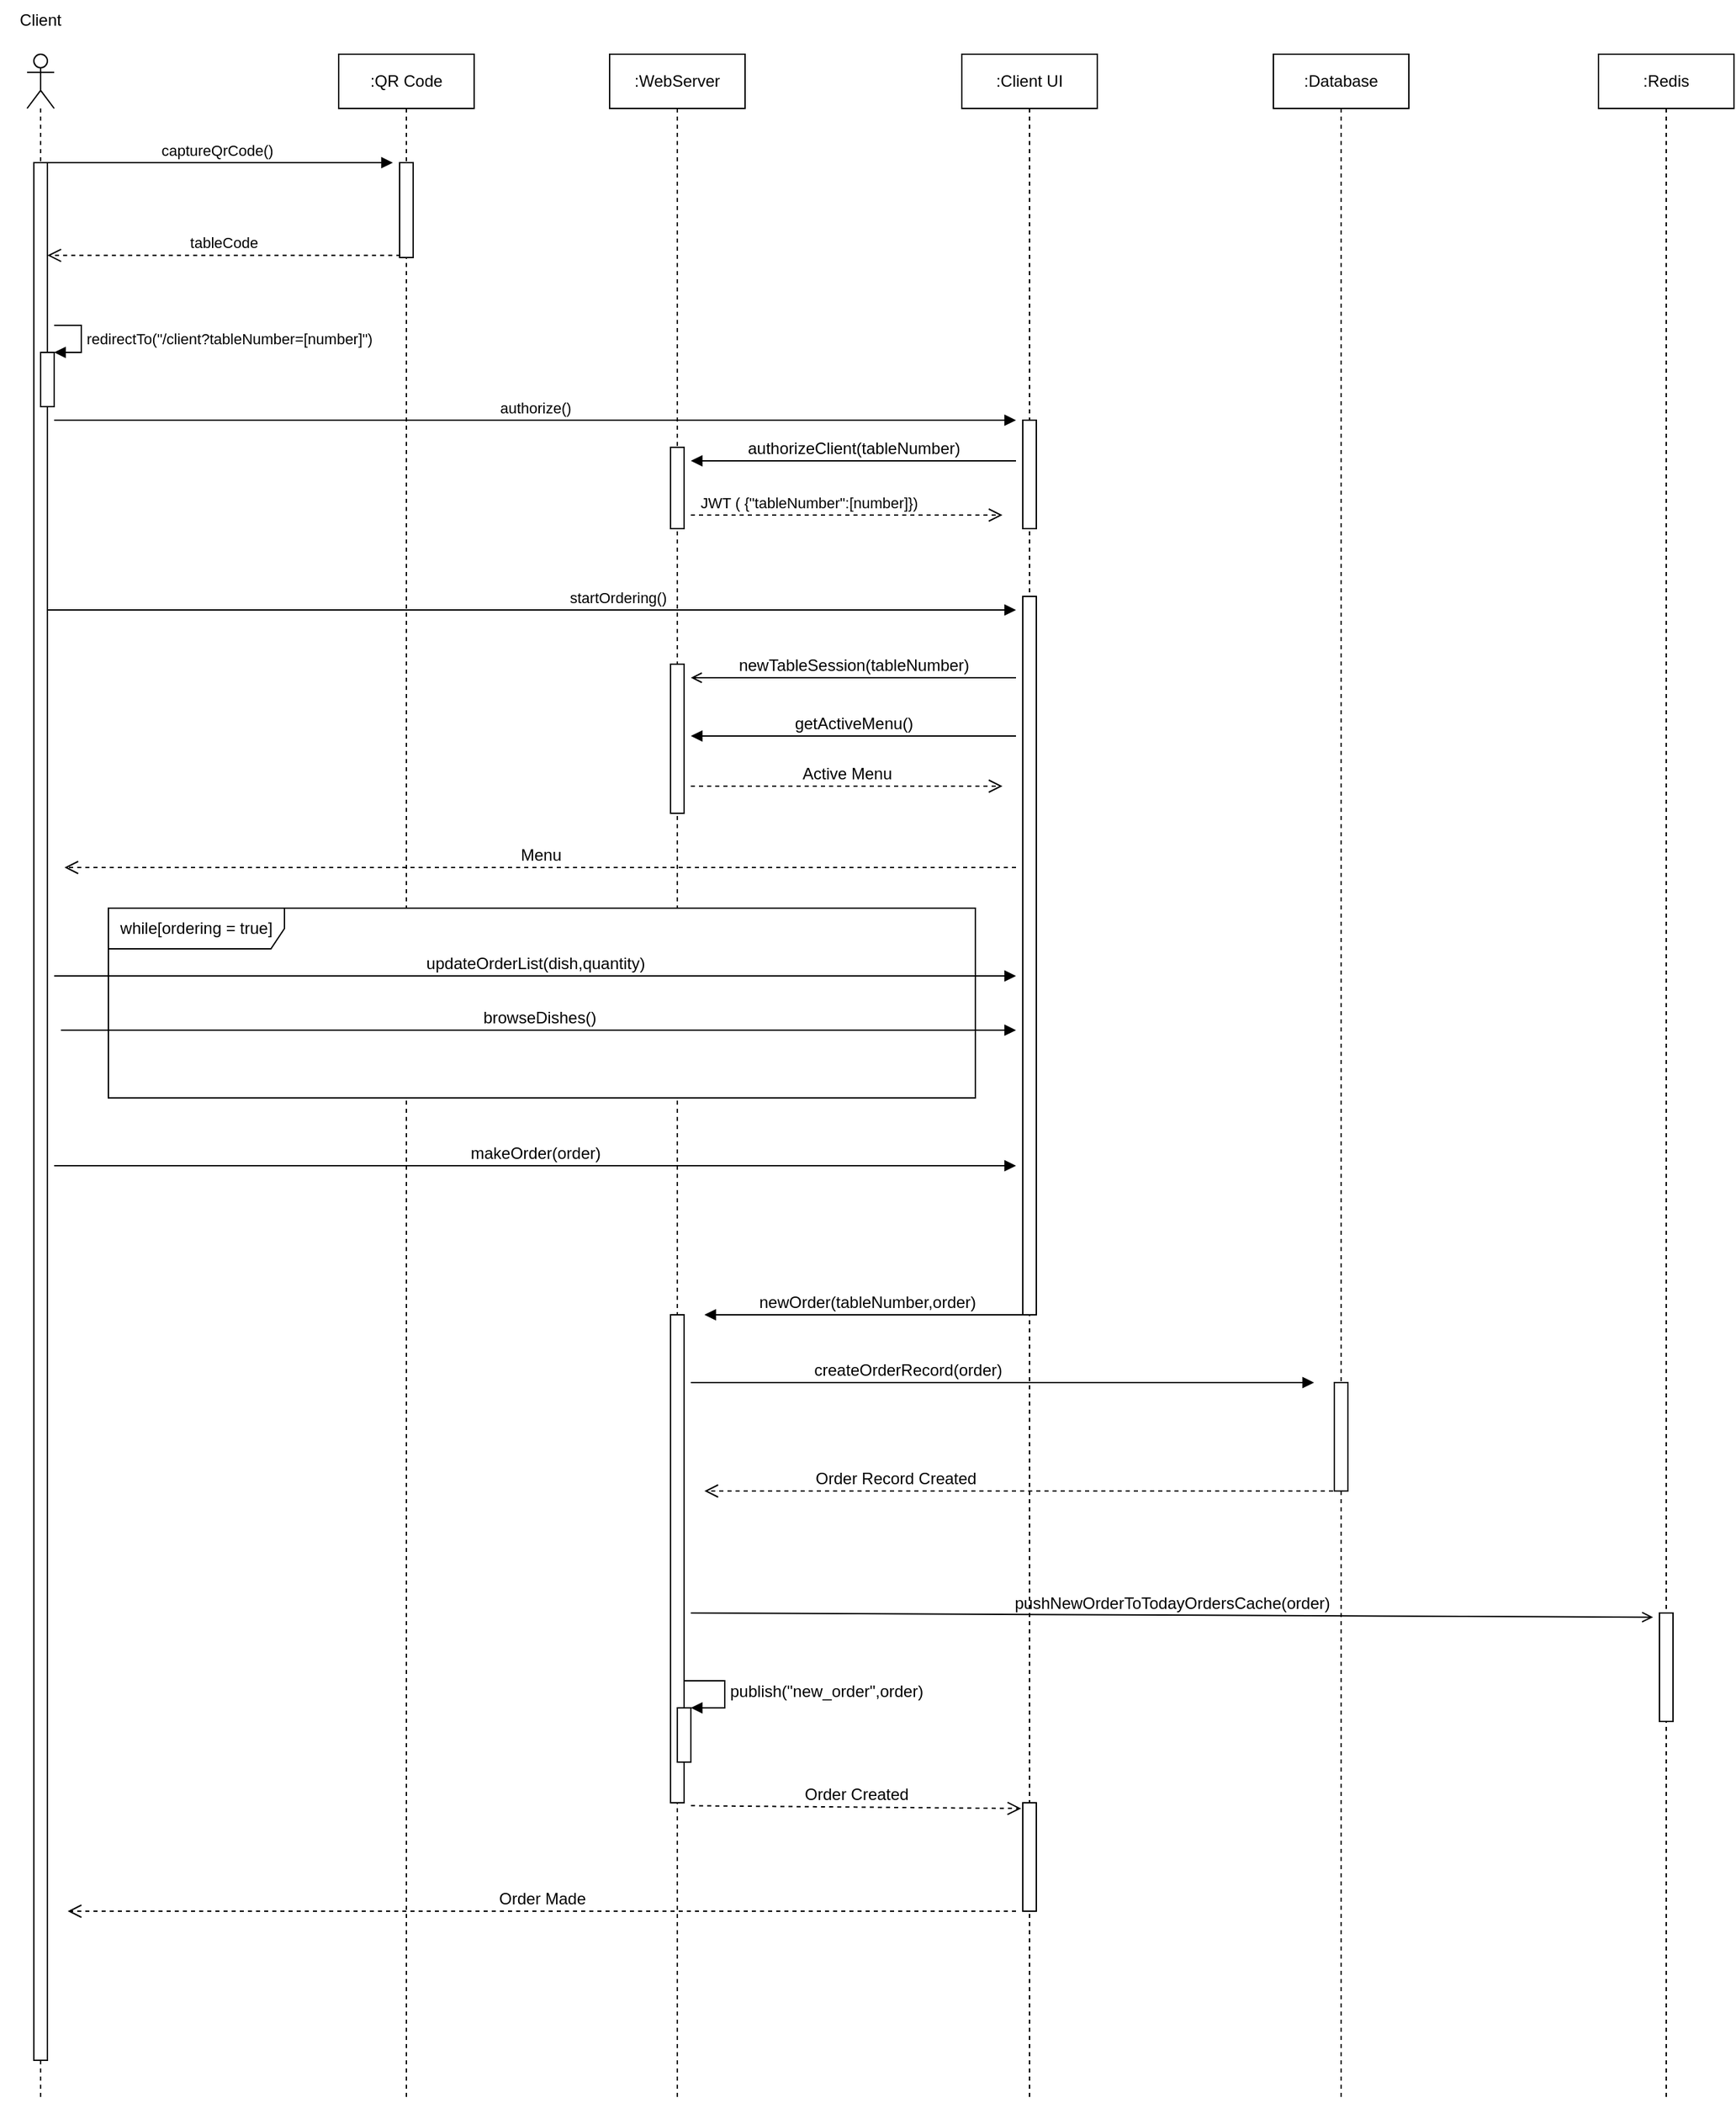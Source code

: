 <mxfile version="20.3.0" type="device"><diagram id="vRsM_vqW4LkKu7tSA33G" name="Page-1"><mxGraphModel dx="1036" dy="641" grid="1" gridSize="10" guides="1" tooltips="1" connect="1" arrows="1" fold="1" page="1" pageScale="1" pageWidth="850" pageHeight="1100" math="0" shadow="0"><root><mxCell id="0"/><mxCell id="1" parent="0"/><mxCell id="ASuXiXmmV96wiCDshF3Q-1" value="" style="shape=umlLifeline;participant=umlActor;perimeter=lifelinePerimeter;whiteSpace=wrap;html=1;container=1;collapsible=0;recursiveResize=0;verticalAlign=top;spacingTop=36;outlineConnect=0;" parent="1" vertex="1"><mxGeometry x="210" y="130" width="20" height="1510" as="geometry"/></mxCell><mxCell id="ASuXiXmmV96wiCDshF3Q-4" value="" style="html=1;points=[];perimeter=orthogonalPerimeter;" parent="ASuXiXmmV96wiCDshF3Q-1" vertex="1"><mxGeometry x="5" y="80" width="10" height="1400" as="geometry"/></mxCell><mxCell id="ASuXiXmmV96wiCDshF3Q-6" value="captureQrCode()" style="html=1;verticalAlign=bottom;endArrow=block;rounded=0;" parent="ASuXiXmmV96wiCDshF3Q-1" edge="1"><mxGeometry width="80" relative="1" as="geometry"><mxPoint x="10" y="80" as="sourcePoint"/><mxPoint x="270" y="80" as="targetPoint"/></mxGeometry></mxCell><mxCell id="JxbaBIXxSp-e7_E6fYEV-5" value="authorize()" style="html=1;verticalAlign=bottom;endArrow=block;rounded=0;" parent="ASuXiXmmV96wiCDshF3Q-1" edge="1"><mxGeometry width="80" relative="1" as="geometry"><mxPoint x="20" y="270" as="sourcePoint"/><mxPoint x="730" y="270" as="targetPoint"/><mxPoint as="offset"/></mxGeometry></mxCell><mxCell id="NrZV8LB5Uz55Uojn4x-s-2" value="" style="html=1;points=[];perimeter=orthogonalPerimeter;" vertex="1" parent="ASuXiXmmV96wiCDshF3Q-1"><mxGeometry x="10" y="220" width="10" height="40" as="geometry"/></mxCell><mxCell id="NrZV8LB5Uz55Uojn4x-s-3" value="redirectTo(&quot;/client?tableNumber=[number]&quot;)" style="edgeStyle=orthogonalEdgeStyle;html=1;align=left;spacingLeft=2;endArrow=block;rounded=0;entryX=1;entryY=0;" edge="1" target="NrZV8LB5Uz55Uojn4x-s-2" parent="ASuXiXmmV96wiCDshF3Q-1"><mxGeometry relative="1" as="geometry"><mxPoint x="20" y="200" as="sourcePoint"/><Array as="points"><mxPoint x="40" y="200"/></Array></mxGeometry></mxCell><mxCell id="ASuXiXmmV96wiCDshF3Q-2" value="Client" style="text;html=1;strokeColor=none;fillColor=none;align=center;verticalAlign=middle;whiteSpace=wrap;rounded=0;" parent="1" vertex="1"><mxGeometry x="190" y="90" width="60" height="30" as="geometry"/></mxCell><mxCell id="ASuXiXmmV96wiCDshF3Q-3" value=":QR Code" style="shape=umlLifeline;perimeter=lifelinePerimeter;whiteSpace=wrap;html=1;container=1;collapsible=0;recursiveResize=0;outlineConnect=0;" parent="1" vertex="1"><mxGeometry x="440" y="130" width="100" height="1510" as="geometry"/></mxCell><mxCell id="ASuXiXmmV96wiCDshF3Q-5" value="" style="html=1;points=[];perimeter=orthogonalPerimeter;" parent="ASuXiXmmV96wiCDshF3Q-3" vertex="1"><mxGeometry x="45" y="80" width="10" height="70" as="geometry"/></mxCell><mxCell id="ASuXiXmmV96wiCDshF3Q-20" value="tableCode" style="html=1;verticalAlign=bottom;endArrow=open;dashed=1;endSize=8;rounded=0;exitX=0.06;exitY=0.977;exitDx=0;exitDy=0;exitPerimeter=0;" parent="1" source="ASuXiXmmV96wiCDshF3Q-5" target="ASuXiXmmV96wiCDshF3Q-4" edge="1"><mxGeometry relative="1" as="geometry"><mxPoint x="410" y="280" as="sourcePoint"/><mxPoint x="240" y="280" as="targetPoint"/></mxGeometry></mxCell><mxCell id="JxbaBIXxSp-e7_E6fYEV-3" value=":WebServer" style="shape=umlLifeline;perimeter=lifelinePerimeter;whiteSpace=wrap;html=1;container=1;collapsible=0;recursiveResize=0;outlineConnect=0;" parent="1" vertex="1"><mxGeometry x="640" y="130" width="100" height="1510" as="geometry"/></mxCell><mxCell id="JxbaBIXxSp-e7_E6fYEV-12" value="" style="html=1;points=[];perimeter=orthogonalPerimeter;" parent="JxbaBIXxSp-e7_E6fYEV-3" vertex="1"><mxGeometry x="45" y="450" width="10" height="110" as="geometry"/></mxCell><mxCell id="JxbaBIXxSp-e7_E6fYEV-16" value="" style="html=1;points=[];perimeter=orthogonalPerimeter;fontSize=12;" parent="JxbaBIXxSp-e7_E6fYEV-3" vertex="1"><mxGeometry x="45" y="290" width="10" height="60" as="geometry"/></mxCell><mxCell id="JxbaBIXxSp-e7_E6fYEV-23" value="makeOrder(order)" style="html=1;verticalAlign=bottom;endArrow=block;rounded=0;fontSize=12;" parent="JxbaBIXxSp-e7_E6fYEV-3" edge="1"><mxGeometry width="80" relative="1" as="geometry"><mxPoint x="-410" y="820" as="sourcePoint"/><mxPoint x="300" y="820" as="targetPoint"/></mxGeometry></mxCell><mxCell id="JxbaBIXxSp-e7_E6fYEV-26" value="" style="html=1;points=[];perimeter=orthogonalPerimeter;" parent="JxbaBIXxSp-e7_E6fYEV-3" vertex="1"><mxGeometry x="45" y="930" width="10" height="360" as="geometry"/></mxCell><mxCell id="JxbaBIXxSp-e7_E6fYEV-34" value="createOrderRecord(order)" style="html=1;verticalAlign=bottom;endArrow=block;rounded=0;fontSize=12;" parent="JxbaBIXxSp-e7_E6fYEV-3" edge="1"><mxGeometry x="-0.304" width="80" relative="1" as="geometry"><mxPoint x="60" y="980" as="sourcePoint"/><mxPoint x="520" y="980" as="targetPoint"/><mxPoint as="offset"/></mxGeometry></mxCell><mxCell id="JxbaBIXxSp-e7_E6fYEV-40" value="pushNewOrderToTodayOrdersCache(order)" style="html=1;verticalAlign=bottom;endArrow=open;rounded=0;fontSize=12;entryX=-0.471;entryY=0.039;entryDx=0;entryDy=0;entryPerimeter=0;endFill=0;" parent="JxbaBIXxSp-e7_E6fYEV-3" target="JxbaBIXxSp-e7_E6fYEV-39" edge="1"><mxGeometry width="80" relative="1" as="geometry"><mxPoint x="60" y="1150" as="sourcePoint"/><mxPoint x="130" y="1150" as="targetPoint"/></mxGeometry></mxCell><mxCell id="JxbaBIXxSp-e7_E6fYEV-42" value="" style="html=1;points=[];perimeter=orthogonalPerimeter;fontSize=12;fillColor=#FFFFFF;" parent="JxbaBIXxSp-e7_E6fYEV-3" vertex="1"><mxGeometry x="50" y="1220" width="10" height="40" as="geometry"/></mxCell><mxCell id="JxbaBIXxSp-e7_E6fYEV-43" value="publish(&quot;new_order&quot;,order)" style="edgeStyle=orthogonalEdgeStyle;html=1;align=left;spacingLeft=2;endArrow=block;rounded=0;entryX=1;entryY=0;fontSize=12;" parent="JxbaBIXxSp-e7_E6fYEV-3" target="JxbaBIXxSp-e7_E6fYEV-42" edge="1"><mxGeometry relative="1" as="geometry"><mxPoint x="55" y="1200" as="sourcePoint"/><Array as="points"><mxPoint x="85" y="1200"/></Array></mxGeometry></mxCell><mxCell id="JxbaBIXxSp-e7_E6fYEV-6" value="JWT ( {&quot;tableNumber&quot;:[number]})" style="html=1;verticalAlign=bottom;endArrow=open;dashed=1;endSize=8;rounded=0;" parent="1" edge="1"><mxGeometry x="-0.25" relative="1" as="geometry"><mxPoint x="700" y="470" as="sourcePoint"/><mxPoint x="930" y="470" as="targetPoint"/><mxPoint as="offset"/></mxGeometry></mxCell><mxCell id="JxbaBIXxSp-e7_E6fYEV-7" value=":Client UI" style="shape=umlLifeline;perimeter=lifelinePerimeter;whiteSpace=wrap;html=1;container=1;collapsible=0;recursiveResize=0;outlineConnect=0;" parent="1" vertex="1"><mxGeometry x="900" y="130" width="100" height="1510" as="geometry"/></mxCell><mxCell id="JxbaBIXxSp-e7_E6fYEV-8" value="" style="html=1;points=[];perimeter=orthogonalPerimeter;" parent="JxbaBIXxSp-e7_E6fYEV-7" vertex="1"><mxGeometry x="45" y="400" width="10" height="530" as="geometry"/></mxCell><mxCell id="JxbaBIXxSp-e7_E6fYEV-4" value="" style="html=1;points=[];perimeter=orthogonalPerimeter;" parent="JxbaBIXxSp-e7_E6fYEV-7" vertex="1"><mxGeometry x="45" y="270" width="10" height="80" as="geometry"/></mxCell><mxCell id="JxbaBIXxSp-e7_E6fYEV-45" value="" style="html=1;points=[];perimeter=orthogonalPerimeter;fontSize=12;fillColor=#FFFFFF;" parent="JxbaBIXxSp-e7_E6fYEV-7" vertex="1"><mxGeometry x="45" y="1290" width="10" height="80" as="geometry"/></mxCell><mxCell id="JxbaBIXxSp-e7_E6fYEV-10" value="startOrdering()" style="html=1;verticalAlign=bottom;endArrow=block;rounded=0;" parent="1" edge="1"><mxGeometry x="0.176" width="80" relative="1" as="geometry"><mxPoint x="225" y="540" as="sourcePoint"/><mxPoint x="940" y="540" as="targetPoint"/><mxPoint as="offset"/></mxGeometry></mxCell><mxCell id="JxbaBIXxSp-e7_E6fYEV-14" value="newTableSession(tableNumber)" style="html=1;verticalAlign=bottom;endArrow=open;rounded=0;fontSize=12;endFill=0;" parent="1" edge="1"><mxGeometry width="80" relative="1" as="geometry"><mxPoint x="940" y="590" as="sourcePoint"/><mxPoint x="700" y="590" as="targetPoint"/></mxGeometry></mxCell><mxCell id="JxbaBIXxSp-e7_E6fYEV-15" value="authorizeClient(tableNumber)" style="html=1;verticalAlign=bottom;endArrow=block;rounded=0;fontSize=12;" parent="1" edge="1"><mxGeometry width="80" relative="1" as="geometry"><mxPoint x="940" y="430" as="sourcePoint"/><mxPoint x="700" y="430" as="targetPoint"/><Array as="points"><mxPoint x="800" y="430"/></Array></mxGeometry></mxCell><mxCell id="JxbaBIXxSp-e7_E6fYEV-17" value="getActiveMenu()" style="html=1;verticalAlign=bottom;endArrow=block;rounded=0;fontSize=12;" parent="1" edge="1"><mxGeometry width="80" relative="1" as="geometry"><mxPoint x="940" y="633" as="sourcePoint"/><mxPoint x="700" y="633" as="targetPoint"/></mxGeometry></mxCell><mxCell id="JxbaBIXxSp-e7_E6fYEV-18" value="Active Menu" style="html=1;verticalAlign=bottom;endArrow=open;dashed=1;endSize=8;rounded=0;fontSize=12;" parent="1" edge="1"><mxGeometry relative="1" as="geometry"><mxPoint x="700" y="670" as="sourcePoint"/><mxPoint x="930" y="670" as="targetPoint"/></mxGeometry></mxCell><mxCell id="JxbaBIXxSp-e7_E6fYEV-19" value="Menu" style="html=1;verticalAlign=bottom;endArrow=open;dashed=1;endSize=8;rounded=0;fontSize=12;" parent="1" edge="1"><mxGeometry relative="1" as="geometry"><mxPoint x="940" y="730" as="sourcePoint"/><mxPoint x="237.6" y="730" as="targetPoint"/></mxGeometry></mxCell><mxCell id="JxbaBIXxSp-e7_E6fYEV-20" value="while[ordering = true]" style="shape=umlFrame;whiteSpace=wrap;html=1;fontSize=12;swimlaneFillColor=#FFFFFF;width=130;height=30;" parent="1" vertex="1"><mxGeometry x="270" y="760" width="640" height="140" as="geometry"/></mxCell><mxCell id="JxbaBIXxSp-e7_E6fYEV-21" value="updateOrderList(dish,quantity)" style="html=1;verticalAlign=bottom;endArrow=block;rounded=0;fontSize=12;" parent="1" edge="1"><mxGeometry width="80" relative="1" as="geometry"><mxPoint x="230" y="810" as="sourcePoint"/><mxPoint x="940" y="810" as="targetPoint"/></mxGeometry></mxCell><mxCell id="JxbaBIXxSp-e7_E6fYEV-22" value="browseDishes()" style="html=1;verticalAlign=bottom;endArrow=block;rounded=0;fontSize=12;" parent="1" edge="1"><mxGeometry width="80" relative="1" as="geometry"><mxPoint x="235" y="850" as="sourcePoint"/><mxPoint x="940" y="850" as="targetPoint"/></mxGeometry></mxCell><mxCell id="JxbaBIXxSp-e7_E6fYEV-28" value="newOrder(tableNumber,order)" style="html=1;verticalAlign=bottom;endArrow=block;rounded=0;fontSize=12;" parent="1" source="JxbaBIXxSp-e7_E6fYEV-7" edge="1"><mxGeometry width="80" relative="1" as="geometry"><mxPoint x="770" y="1060" as="sourcePoint"/><mxPoint x="710" y="1060" as="targetPoint"/></mxGeometry></mxCell><mxCell id="JxbaBIXxSp-e7_E6fYEV-29" value=":Database" style="shape=umlLifeline;perimeter=lifelinePerimeter;whiteSpace=wrap;html=1;container=1;collapsible=0;recursiveResize=0;outlineConnect=0;" parent="1" vertex="1"><mxGeometry x="1130" y="130" width="100" height="1510" as="geometry"/></mxCell><mxCell id="JxbaBIXxSp-e7_E6fYEV-35" value="" style="html=1;points=[];perimeter=orthogonalPerimeter;" parent="JxbaBIXxSp-e7_E6fYEV-29" vertex="1"><mxGeometry x="45" y="980" width="10" height="80" as="geometry"/></mxCell><mxCell id="JxbaBIXxSp-e7_E6fYEV-36" value="Order Record Created" style="html=1;verticalAlign=bottom;endArrow=open;dashed=1;endSize=8;rounded=0;fontSize=12;" parent="1" edge="1"><mxGeometry x="0.404" relative="1" as="geometry"><mxPoint x="1180" y="1190" as="sourcePoint"/><mxPoint x="710" y="1190" as="targetPoint"/><mxPoint x="1" as="offset"/></mxGeometry></mxCell><mxCell id="JxbaBIXxSp-e7_E6fYEV-38" value=":Redis" style="shape=umlLifeline;perimeter=lifelinePerimeter;whiteSpace=wrap;html=1;container=1;collapsible=0;recursiveResize=0;outlineConnect=0;" parent="1" vertex="1"><mxGeometry x="1370" y="130" width="100" height="1510" as="geometry"/></mxCell><mxCell id="JxbaBIXxSp-e7_E6fYEV-39" value="" style="html=1;points=[];perimeter=orthogonalPerimeter;" parent="JxbaBIXxSp-e7_E6fYEV-38" vertex="1"><mxGeometry x="45" y="1150" width="10" height="80" as="geometry"/></mxCell><mxCell id="JxbaBIXxSp-e7_E6fYEV-44" value="Order Made" style="html=1;verticalAlign=bottom;endArrow=open;dashed=1;endSize=8;rounded=0;fontSize=12;" parent="1" edge="1"><mxGeometry relative="1" as="geometry"><mxPoint x="940" y="1500" as="sourcePoint"/><mxPoint x="240" y="1500" as="targetPoint"/></mxGeometry></mxCell><mxCell id="JxbaBIXxSp-e7_E6fYEV-46" value="Order Created" style="html=1;verticalAlign=bottom;endArrow=open;dashed=1;endSize=8;rounded=0;fontSize=12;entryX=-0.118;entryY=0.053;entryDx=0;entryDy=0;entryPerimeter=0;exitX=1.506;exitY=1.006;exitDx=0;exitDy=0;exitPerimeter=0;" parent="1" source="JxbaBIXxSp-e7_E6fYEV-26" target="JxbaBIXxSp-e7_E6fYEV-45" edge="1"><mxGeometry relative="1" as="geometry"><mxPoint x="840" y="1460" as="sourcePoint"/><mxPoint x="760" y="1460" as="targetPoint"/></mxGeometry></mxCell></root></mxGraphModel></diagram></mxfile>